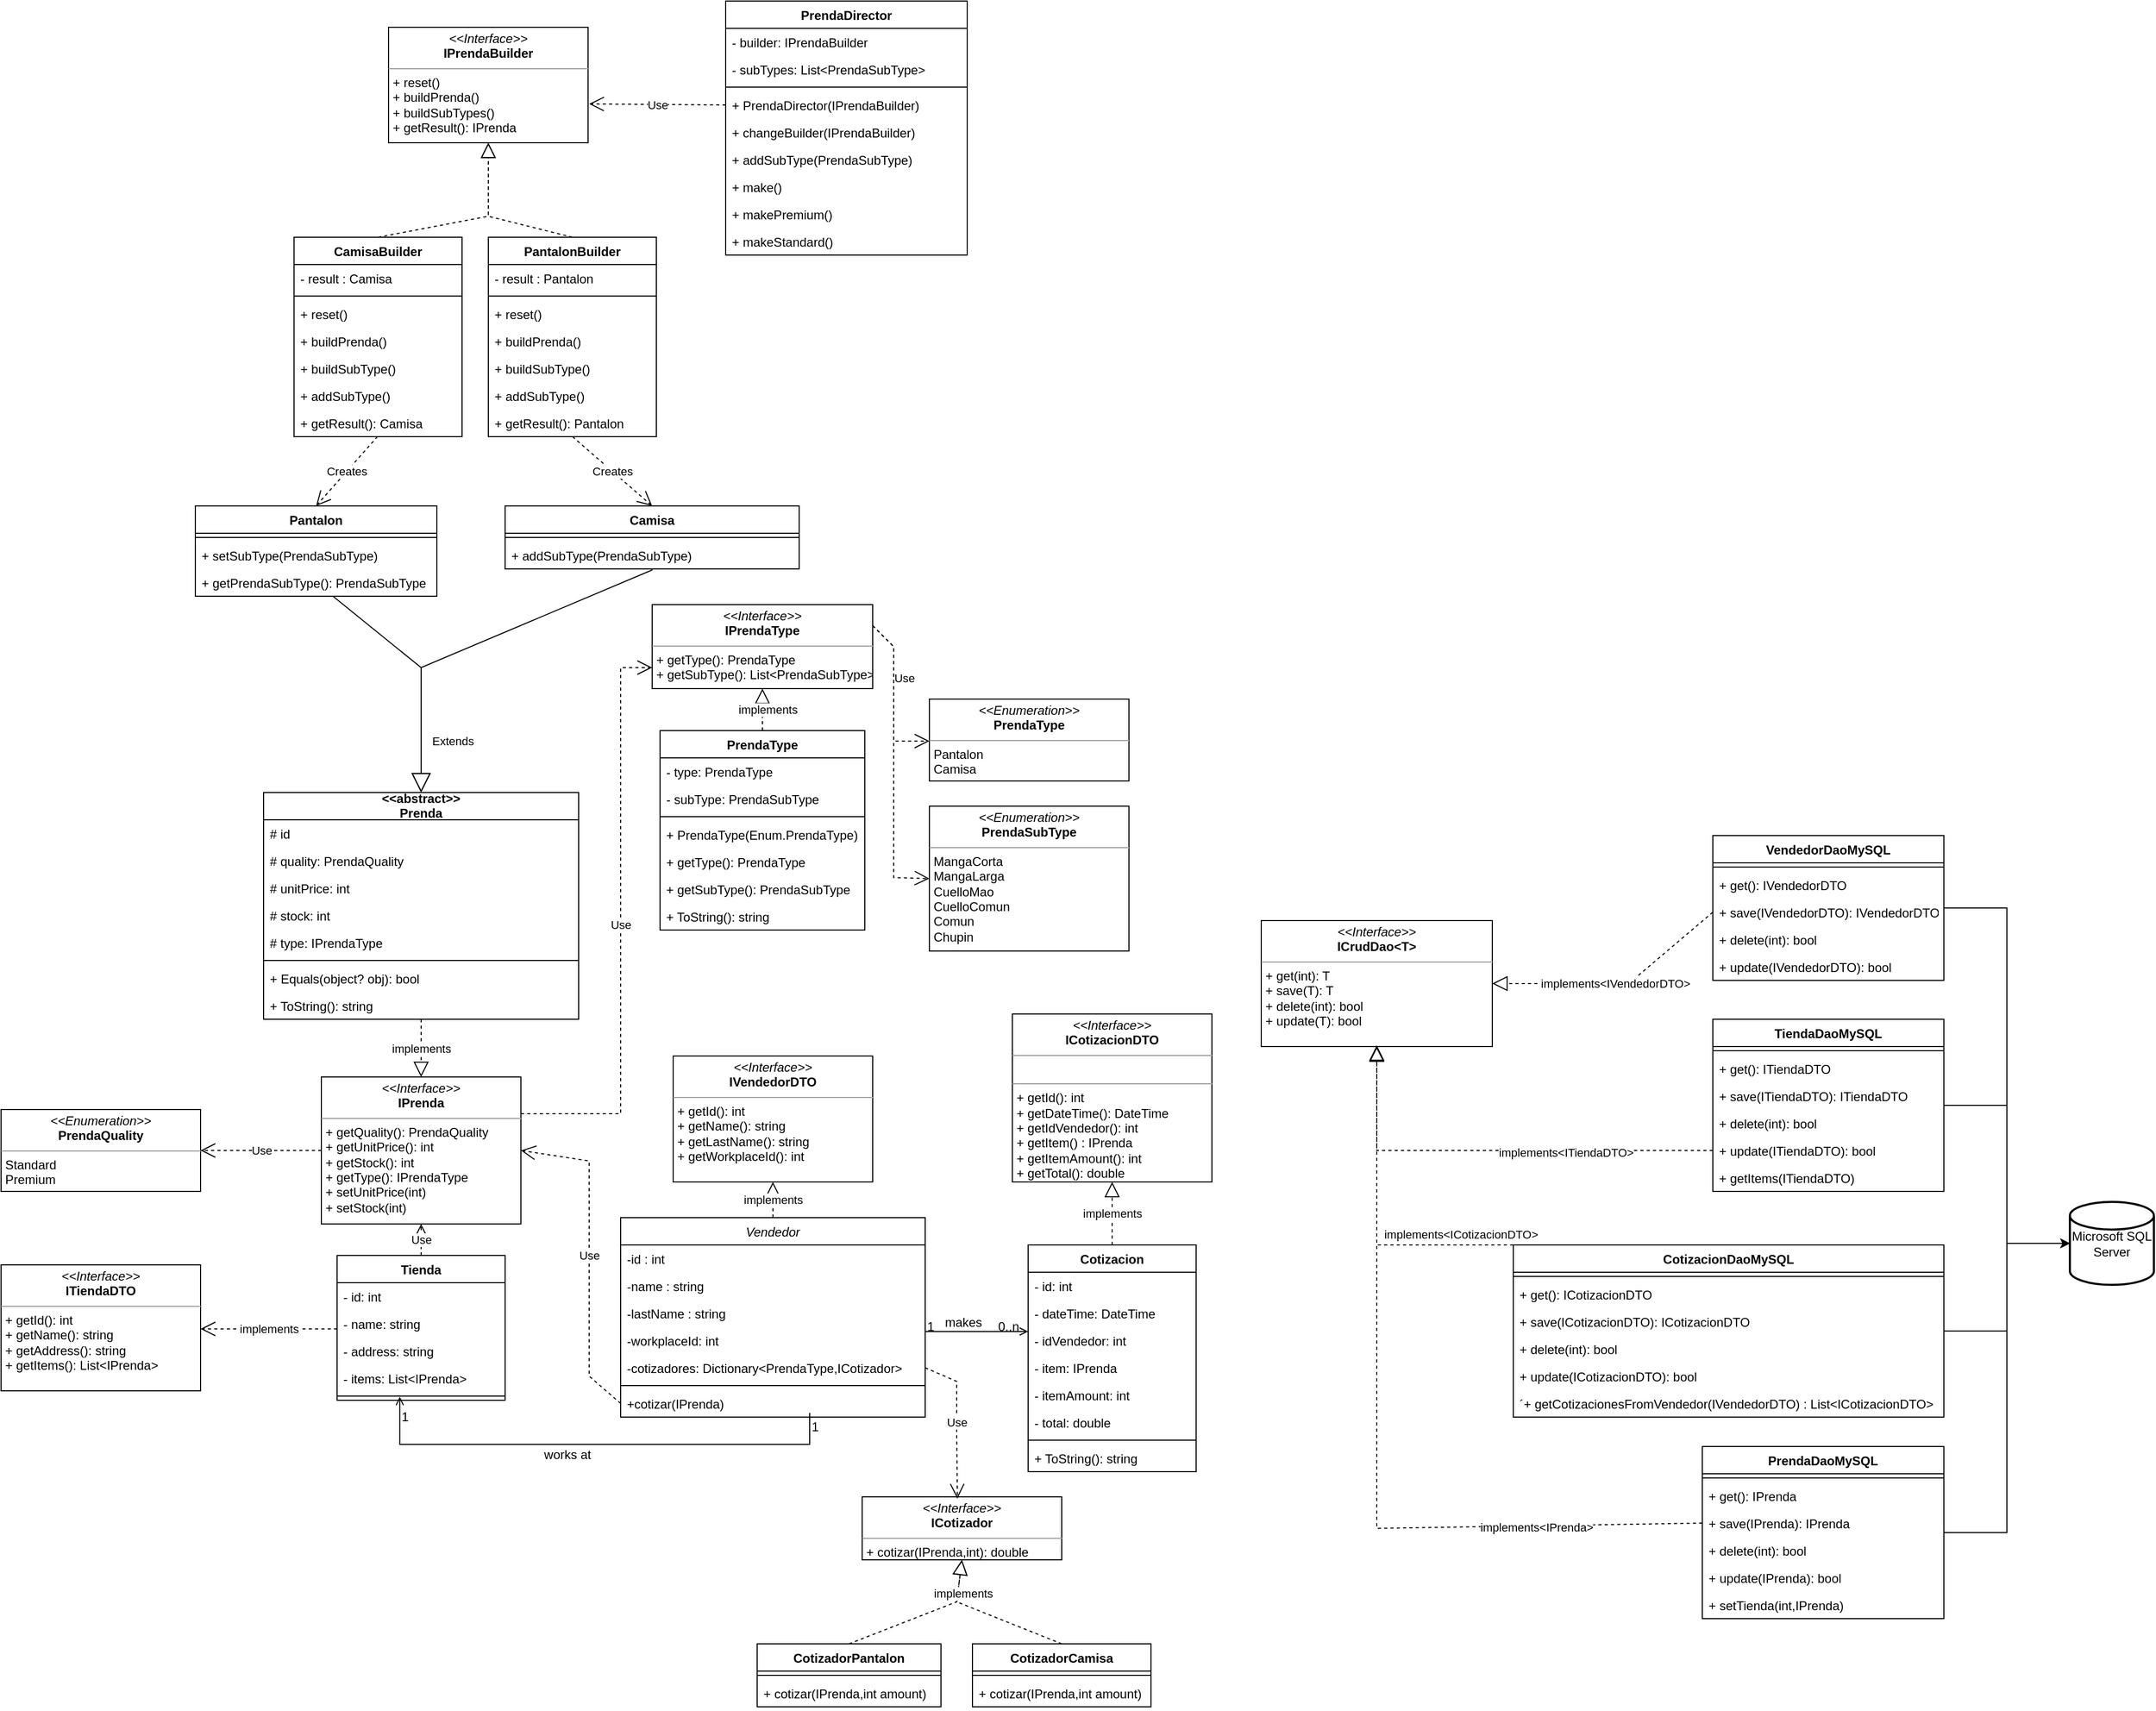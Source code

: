<mxfile version="20.1.3" type="device"><diagram id="C5RBs43oDa-KdzZeNtuy" name="Page-1"><mxGraphModel dx="2012" dy="1804" grid="1" gridSize="10" guides="1" tooltips="1" connect="1" arrows="1" fold="1" page="1" pageScale="1" pageWidth="827" pageHeight="1169" math="0" shadow="0"><root><mxCell id="WIyWlLk6GJQsqaUBKTNV-0"/><mxCell id="WIyWlLk6GJQsqaUBKTNV-1" parent="WIyWlLk6GJQsqaUBKTNV-0"/><mxCell id="zkfFHV4jXpPFQw0GAbJ--0" value="Vendedor" style="swimlane;fontStyle=2;align=center;verticalAlign=top;childLayout=stackLayout;horizontal=1;startSize=26;horizontalStack=0;resizeParent=1;resizeLast=0;collapsible=1;marginBottom=0;rounded=0;shadow=0;strokeWidth=1;" parent="WIyWlLk6GJQsqaUBKTNV-1" vertex="1"><mxGeometry x="120" y="94" width="290" height="190" as="geometry"><mxRectangle x="230" y="140" width="160" height="26" as="alternateBounds"/></mxGeometry></mxCell><mxCell id="zkfFHV4jXpPFQw0GAbJ--3" value="-id : int" style="text;align=left;verticalAlign=top;spacingLeft=4;spacingRight=4;overflow=hidden;rotatable=0;points=[[0,0.5],[1,0.5]];portConstraint=eastwest;rounded=0;shadow=0;html=0;" parent="zkfFHV4jXpPFQw0GAbJ--0" vertex="1"><mxGeometry y="26" width="290" height="26" as="geometry"/></mxCell><mxCell id="zkfFHV4jXpPFQw0GAbJ--1" value="-name : string" style="text;align=left;verticalAlign=top;spacingLeft=4;spacingRight=4;overflow=hidden;rotatable=0;points=[[0,0.5],[1,0.5]];portConstraint=eastwest;" parent="zkfFHV4jXpPFQw0GAbJ--0" vertex="1"><mxGeometry y="52" width="290" height="26" as="geometry"/></mxCell><mxCell id="zkfFHV4jXpPFQw0GAbJ--2" value="-lastName : string" style="text;align=left;verticalAlign=top;spacingLeft=4;spacingRight=4;overflow=hidden;rotatable=0;points=[[0,0.5],[1,0.5]];portConstraint=eastwest;rounded=0;shadow=0;html=0;" parent="zkfFHV4jXpPFQw0GAbJ--0" vertex="1"><mxGeometry y="78" width="290" height="26" as="geometry"/></mxCell><mxCell id="pnK-VEZq0u9ahnjw0O1R-79" value="-workplaceId: int" style="text;align=left;verticalAlign=top;spacingLeft=4;spacingRight=4;overflow=hidden;rotatable=0;points=[[0,0.5],[1,0.5]];portConstraint=eastwest;rounded=0;shadow=0;html=0;" parent="zkfFHV4jXpPFQw0GAbJ--0" vertex="1"><mxGeometry y="104" width="290" height="26" as="geometry"/></mxCell><mxCell id="pnK-VEZq0u9ahnjw0O1R-80" value="-cotizadores: Dictionary&lt;PrendaType,ICotizador&gt;" style="text;align=left;verticalAlign=top;spacingLeft=4;spacingRight=4;overflow=hidden;rotatable=0;points=[[0,0.5],[1,0.5]];portConstraint=eastwest;rounded=0;shadow=0;html=0;" parent="zkfFHV4jXpPFQw0GAbJ--0" vertex="1"><mxGeometry y="130" width="290" height="26" as="geometry"/></mxCell><mxCell id="zkfFHV4jXpPFQw0GAbJ--4" value="" style="line;html=1;strokeWidth=1;align=left;verticalAlign=middle;spacingTop=-1;spacingLeft=3;spacingRight=3;rotatable=0;labelPosition=right;points=[];portConstraint=eastwest;" parent="zkfFHV4jXpPFQw0GAbJ--0" vertex="1"><mxGeometry y="156" width="290" height="8" as="geometry"/></mxCell><mxCell id="zkfFHV4jXpPFQw0GAbJ--5" value="+cotizar(IPrenda)" style="text;align=left;verticalAlign=top;spacingLeft=4;spacingRight=4;overflow=hidden;rotatable=0;points=[[0,0.5],[1,0.5]];portConstraint=eastwest;" parent="zkfFHV4jXpPFQw0GAbJ--0" vertex="1"><mxGeometry y="164" width="290" height="26" as="geometry"/></mxCell><mxCell id="zkfFHV4jXpPFQw0GAbJ--26" value="" style="endArrow=open;shadow=0;strokeWidth=1;rounded=0;endFill=1;edgeStyle=elbowEdgeStyle;elbow=vertical;" parent="WIyWlLk6GJQsqaUBKTNV-1" source="zkfFHV4jXpPFQw0GAbJ--0" edge="1"><mxGeometry x="0.5" y="41" relative="1" as="geometry"><mxPoint x="380" y="192" as="sourcePoint"/><mxPoint x="508" y="202.286" as="targetPoint"/><mxPoint x="-40" y="32" as="offset"/></mxGeometry></mxCell><mxCell id="zkfFHV4jXpPFQw0GAbJ--27" value="1" style="resizable=0;align=left;verticalAlign=bottom;labelBackgroundColor=none;fontSize=12;" parent="zkfFHV4jXpPFQw0GAbJ--26" connectable="0" vertex="1"><mxGeometry x="-1" relative="1" as="geometry"><mxPoint y="4" as="offset"/></mxGeometry></mxCell><mxCell id="zkfFHV4jXpPFQw0GAbJ--28" value="0..n" style="resizable=0;align=right;verticalAlign=bottom;labelBackgroundColor=none;fontSize=12;" parent="zkfFHV4jXpPFQw0GAbJ--26" connectable="0" vertex="1"><mxGeometry x="1" relative="1" as="geometry"><mxPoint x="-7" y="4" as="offset"/></mxGeometry></mxCell><mxCell id="zkfFHV4jXpPFQw0GAbJ--29" value="makes" style="text;html=1;resizable=0;points=[];;align=center;verticalAlign=middle;labelBackgroundColor=none;rounded=0;shadow=0;strokeWidth=1;fontSize=12;" parent="zkfFHV4jXpPFQw0GAbJ--26" vertex="1" connectable="0"><mxGeometry x="0.5" y="49" relative="1" as="geometry"><mxPoint x="-38" y="40" as="offset"/></mxGeometry></mxCell><mxCell id="am-VeJPphxXg2skzdedq-2" value="implements" style="endArrow=block;dashed=1;endFill=0;endSize=12;html=1;rounded=0;entryX=0.5;entryY=1;entryDx=0;entryDy=0;exitX=0.5;exitY=0;exitDx=0;exitDy=0;" parent="WIyWlLk6GJQsqaUBKTNV-1" source="zkfFHV4jXpPFQw0GAbJ--0" target="am-VeJPphxXg2skzdedq-4" edge="1"><mxGeometry width="160" relative="1" as="geometry"><mxPoint x="340" y="150" as="sourcePoint"/><mxPoint x="300" y="60" as="targetPoint"/></mxGeometry></mxCell><mxCell id="am-VeJPphxXg2skzdedq-3" value="implements" style="endArrow=block;dashed=1;endFill=0;endSize=12;html=1;rounded=0;exitX=0.5;exitY=0;exitDx=0;exitDy=0;entryX=0.5;entryY=1;entryDx=0;entryDy=0;" parent="WIyWlLk6GJQsqaUBKTNV-1" target="am-VeJPphxXg2skzdedq-5" edge="1"><mxGeometry width="160" relative="1" as="geometry"><mxPoint x="588" y="120" as="sourcePoint"/><mxPoint x="588" y="60" as="targetPoint"/></mxGeometry></mxCell><mxCell id="am-VeJPphxXg2skzdedq-4" value="&lt;p style=&quot;margin:0px;margin-top:4px;text-align:center;&quot;&gt;&lt;i&gt;&amp;lt;&amp;lt;Interface&amp;gt;&amp;gt;&lt;/i&gt;&lt;br&gt;&lt;b&gt;IVendedorDTO&lt;/b&gt;&lt;/p&gt;&lt;hr size=&quot;1&quot;&gt;&lt;p style=&quot;margin:0px;margin-left:4px;&quot;&gt;+ getId(): int&lt;/p&gt;&lt;p style=&quot;margin:0px;margin-left:4px;&quot;&gt;+ getName(): string&lt;/p&gt;&lt;p style=&quot;margin:0px;margin-left:4px;&quot;&gt;+ getLastName(): string&lt;/p&gt;&lt;p style=&quot;margin:0px;margin-left:4px;&quot;&gt;+ getWorkplaceId(): int&lt;/p&gt;" style="verticalAlign=top;align=left;overflow=fill;fontSize=12;fontFamily=Helvetica;html=1;" parent="WIyWlLk6GJQsqaUBKTNV-1" vertex="1"><mxGeometry x="170" y="-60" width="190" height="120" as="geometry"/></mxCell><mxCell id="am-VeJPphxXg2skzdedq-5" value="&lt;p style=&quot;margin:0px;margin-top:4px;text-align:center;&quot;&gt;&lt;i&gt;&amp;lt;&amp;lt;Interface&amp;gt;&amp;gt;&lt;/i&gt;&lt;br&gt;&lt;b&gt;ICotizacionDTO&lt;/b&gt;&lt;/p&gt;&lt;hr size=&quot;1&quot;&gt;&lt;p style=&quot;margin:0px;margin-left:4px;&quot;&gt;&lt;br&gt;&lt;/p&gt;&lt;hr size=&quot;1&quot;&gt;&lt;p style=&quot;margin:0px;margin-left:4px;&quot;&gt;+ getId(): int&lt;/p&gt;&lt;p style=&quot;margin:0px;margin-left:4px;&quot;&gt;+ getDateTime(): DateTime&lt;/p&gt;&lt;p style=&quot;margin:0px;margin-left:4px;&quot;&gt;+ getIdVendedor(): int&lt;/p&gt;&lt;p style=&quot;margin:0px;margin-left:4px;&quot;&gt;+ getItem() : IPrenda&lt;/p&gt;&lt;p style=&quot;margin:0px;margin-left:4px;&quot;&gt;+ getItemAmount(): int&lt;/p&gt;&lt;p style=&quot;margin:0px;margin-left:4px;&quot;&gt;+ getTotal(): double&lt;/p&gt;" style="verticalAlign=top;align=left;overflow=fill;fontSize=12;fontFamily=Helvetica;html=1;" parent="WIyWlLk6GJQsqaUBKTNV-1" vertex="1"><mxGeometry x="493" y="-100" width="190" height="160" as="geometry"/></mxCell><mxCell id="am-VeJPphxXg2skzdedq-8" value="" style="endArrow=open;shadow=0;strokeWidth=1;rounded=0;endFill=1;edgeStyle=elbowEdgeStyle;elbow=vertical;entryX=0.373;entryY=0.571;entryDx=0;entryDy=0;entryPerimeter=0;" parent="WIyWlLk6GJQsqaUBKTNV-1" target="am-VeJPphxXg2skzdedq-154" edge="1"><mxGeometry x="0.5" y="41" relative="1" as="geometry"><mxPoint x="300" y="280" as="sourcePoint"/><mxPoint x="-90" y="296.002" as="targetPoint"/><mxPoint x="-40" y="32" as="offset"/><Array as="points"><mxPoint x="-30" y="310"/><mxPoint x="-74" y="300"/><mxPoint x="-50" y="310"/><mxPoint x="140" y="290"/><mxPoint x="50" y="260"/><mxPoint x="160" y="280"/><mxPoint x="140" y="270"/><mxPoint x="70" y="185"/><mxPoint x="140" y="180"/></Array></mxGeometry></mxCell><mxCell id="am-VeJPphxXg2skzdedq-9" value="1" style="resizable=0;align=left;verticalAlign=bottom;labelBackgroundColor=none;fontSize=12;" parent="am-VeJPphxXg2skzdedq-8" connectable="0" vertex="1"><mxGeometry x="-1" relative="1" as="geometry"><mxPoint y="22" as="offset"/></mxGeometry></mxCell><mxCell id="am-VeJPphxXg2skzdedq-10" value="1" style="resizable=0;align=right;verticalAlign=bottom;labelBackgroundColor=none;fontSize=12;" parent="am-VeJPphxXg2skzdedq-8" connectable="0" vertex="1"><mxGeometry x="1" relative="1" as="geometry"><mxPoint x="10" y="28" as="offset"/></mxGeometry></mxCell><mxCell id="am-VeJPphxXg2skzdedq-11" value="works at" style="text;html=1;resizable=0;points=[];;align=center;verticalAlign=middle;labelBackgroundColor=none;rounded=0;shadow=0;strokeWidth=1;fontSize=12;" parent="am-VeJPphxXg2skzdedq-8" vertex="1" connectable="0"><mxGeometry x="0.5" y="49" relative="1" as="geometry"><mxPoint x="88" y="-39" as="offset"/></mxGeometry></mxCell><mxCell id="am-VeJPphxXg2skzdedq-12" value="Use" style="endArrow=open;endSize=12;dashed=1;html=1;rounded=0;exitX=0.5;exitY=0;exitDx=0;exitDy=0;entryX=0.5;entryY=1;entryDx=0;entryDy=0;" parent="WIyWlLk6GJQsqaUBKTNV-1" target="am-VeJPphxXg2skzdedq-24" edge="1"><mxGeometry width="160" relative="1" as="geometry"><mxPoint x="-70" y="130" as="sourcePoint"/><mxPoint x="-70" y="40" as="targetPoint"/></mxGeometry></mxCell><mxCell id="am-VeJPphxXg2skzdedq-22" value="&lt;p style=&quot;margin:0px;margin-top:4px;text-align:center;&quot;&gt;&lt;i&gt;&amp;lt;&amp;lt;Enumeration&amp;gt;&amp;gt;&lt;/i&gt;&lt;br&gt;&lt;b&gt;PrendaQuality&lt;/b&gt;&lt;/p&gt;&lt;hr size=&quot;1&quot;&gt;&lt;p style=&quot;margin:0px;margin-left:4px;&quot;&gt;Standard&lt;/p&gt;&lt;p style=&quot;margin:0px;margin-left:4px;&quot;&gt;Premium&lt;/p&gt;" style="verticalAlign=top;align=left;overflow=fill;fontSize=12;fontFamily=Helvetica;html=1;" parent="WIyWlLk6GJQsqaUBKTNV-1" vertex="1"><mxGeometry x="-470" y="-9" width="190" height="78" as="geometry"/></mxCell><mxCell id="am-VeJPphxXg2skzdedq-23" value="Use" style="endArrow=open;endSize=12;dashed=1;html=1;rounded=0;entryX=1;entryY=0.5;entryDx=0;entryDy=0;exitX=0;exitY=0.5;exitDx=0;exitDy=0;" parent="WIyWlLk6GJQsqaUBKTNV-1" source="am-VeJPphxXg2skzdedq-24" target="am-VeJPphxXg2skzdedq-22" edge="1"><mxGeometry width="160" relative="1" as="geometry"><mxPoint x="-310" y="100" as="sourcePoint"/><mxPoint x="-150" y="100" as="targetPoint"/></mxGeometry></mxCell><mxCell id="am-VeJPphxXg2skzdedq-24" value="&lt;p style=&quot;margin:0px;margin-top:4px;text-align:center;&quot;&gt;&lt;i&gt;&amp;lt;&amp;lt;Interface&amp;gt;&amp;gt;&lt;/i&gt;&lt;br&gt;&lt;b&gt;IPrenda&lt;/b&gt;&lt;/p&gt;&lt;hr size=&quot;1&quot;&gt;&lt;p style=&quot;margin:0px;margin-left:4px;&quot;&gt;&lt;/p&gt;&lt;p style=&quot;margin:0px;margin-left:4px;&quot;&gt;+ getQuality(): PrendaQuality&lt;/p&gt;&lt;p style=&quot;margin:0px;margin-left:4px;&quot;&gt;+ getUnitPrice(): int&lt;/p&gt;&lt;p style=&quot;margin:0px;margin-left:4px;&quot;&gt;+ getStock(): int&lt;/p&gt;&lt;p style=&quot;margin:0px;margin-left:4px;&quot;&gt;+ getType(): IPrendaType&lt;/p&gt;&lt;p style=&quot;margin:0px;margin-left:4px;&quot;&gt;+ setUnitPrice(int)&lt;/p&gt;&lt;p style=&quot;margin:0px;margin-left:4px;&quot;&gt;+ setStock(int)&lt;/p&gt;" style="verticalAlign=top;align=left;overflow=fill;fontSize=12;fontFamily=Helvetica;html=1;" parent="WIyWlLk6GJQsqaUBKTNV-1" vertex="1"><mxGeometry x="-165" y="-40" width="190" height="140" as="geometry"/></mxCell><mxCell id="am-VeJPphxXg2skzdedq-26" value="implements" style="endArrow=block;dashed=1;endFill=0;endSize=12;html=1;rounded=0;exitX=0.5;exitY=1;exitDx=0;exitDy=0;entryX=0.5;entryY=0;entryDx=0;entryDy=0;" parent="WIyWlLk6GJQsqaUBKTNV-1" source="am-VeJPphxXg2skzdedq-61" target="am-VeJPphxXg2skzdedq-24" edge="1"><mxGeometry width="160" relative="1" as="geometry"><mxPoint x="-69.58" y="-147" as="sourcePoint"/><mxPoint x="220" y="20" as="targetPoint"/></mxGeometry></mxCell><mxCell id="am-VeJPphxXg2skzdedq-29" value="Use" style="endArrow=open;endSize=12;dashed=1;html=1;rounded=0;entryX=0;entryY=0.75;entryDx=0;entryDy=0;exitX=1;exitY=0.25;exitDx=0;exitDy=0;" parent="WIyWlLk6GJQsqaUBKTNV-1" source="am-VeJPphxXg2skzdedq-24" target="am-VeJPphxXg2skzdedq-30" edge="1"><mxGeometry width="160" relative="1" as="geometry"><mxPoint x="1.12" y="-207.432" as="sourcePoint"/><mxPoint x="160" y="-180" as="targetPoint"/><Array as="points"><mxPoint x="120" y="-5"/><mxPoint x="120" y="-430"/></Array></mxGeometry></mxCell><mxCell id="am-VeJPphxXg2skzdedq-30" value="&lt;p style=&quot;margin:0px;margin-top:4px;text-align:center;&quot;&gt;&lt;i&gt;&amp;lt;&amp;lt;Interface&amp;gt;&amp;gt;&lt;/i&gt;&lt;br&gt;&lt;b&gt;IPrendaType&lt;/b&gt;&lt;/p&gt;&lt;hr size=&quot;1&quot;&gt;&lt;p style=&quot;margin:0px;margin-left:4px;&quot;&gt;&lt;span style=&quot;background-color: initial;&quot;&gt;+ getType(): PrendaType&lt;/span&gt;&lt;br&gt;&lt;/p&gt;&lt;p style=&quot;margin:0px;margin-left:4px;&quot;&gt;+ getSubType(): List&amp;lt;PrendaSubType&amp;gt;&lt;/p&gt;" style="verticalAlign=top;align=left;overflow=fill;fontSize=12;fontFamily=Helvetica;html=1;" parent="WIyWlLk6GJQsqaUBKTNV-1" vertex="1"><mxGeometry x="150" y="-490" width="210" height="80" as="geometry"/></mxCell><mxCell id="am-VeJPphxXg2skzdedq-31" value="&lt;p style=&quot;margin:0px;margin-top:4px;text-align:center;&quot;&gt;&lt;i&gt;&amp;lt;&amp;lt;Enumeration&amp;gt;&amp;gt;&lt;/i&gt;&lt;br&gt;&lt;b&gt;PrendaType&lt;/b&gt;&lt;/p&gt;&lt;hr size=&quot;1&quot;&gt;&lt;p style=&quot;margin:0px;margin-left:4px;&quot;&gt;Pantalon&lt;/p&gt;&lt;p style=&quot;margin:0px;margin-left:4px;&quot;&gt;Camisa&lt;/p&gt;" style="verticalAlign=top;align=left;overflow=fill;fontSize=12;fontFamily=Helvetica;html=1;" parent="WIyWlLk6GJQsqaUBKTNV-1" vertex="1"><mxGeometry x="414" y="-400" width="190" height="78" as="geometry"/></mxCell><mxCell id="am-VeJPphxXg2skzdedq-32" value="&lt;p style=&quot;margin:0px;margin-top:4px;text-align:center;&quot;&gt;&lt;i&gt;&amp;lt;&amp;lt;Enumeration&amp;gt;&amp;gt;&lt;/i&gt;&lt;br&gt;&lt;b&gt;PrendaSubType&lt;/b&gt;&lt;/p&gt;&lt;hr size=&quot;1&quot;&gt;&lt;p style=&quot;margin:0px;margin-left:4px;&quot;&gt;MangaCorta&lt;/p&gt;&lt;p style=&quot;margin:0px;margin-left:4px;&quot;&gt;MangaLarga&lt;/p&gt;&lt;p style=&quot;margin:0px;margin-left:4px;&quot;&gt;CuelloMao&lt;/p&gt;&lt;p style=&quot;margin:0px;margin-left:4px;&quot;&gt;CuelloComun&lt;/p&gt;&lt;p style=&quot;margin:0px;margin-left:4px;&quot;&gt;Comun&lt;/p&gt;&lt;p style=&quot;margin:0px;margin-left:4px;&quot;&gt;Chupin&lt;/p&gt;" style="verticalAlign=top;align=left;overflow=fill;fontSize=12;fontFamily=Helvetica;html=1;" parent="WIyWlLk6GJQsqaUBKTNV-1" vertex="1"><mxGeometry x="414" y="-298" width="190" height="138" as="geometry"/></mxCell><mxCell id="am-VeJPphxXg2skzdedq-33" value="Use" style="endArrow=open;endSize=12;dashed=1;html=1;rounded=0;exitX=1;exitY=0.25;exitDx=0;exitDy=0;" parent="WIyWlLk6GJQsqaUBKTNV-1" source="am-VeJPphxXg2skzdedq-30" edge="1"><mxGeometry x="-0.234" y="10" width="160" relative="1" as="geometry"><mxPoint x="244" y="-361.29" as="sourcePoint"/><mxPoint x="414" y="-360" as="targetPoint"/><Array as="points"><mxPoint x="380" y="-450"/><mxPoint x="380" y="-400"/><mxPoint x="380" y="-360"/></Array><mxPoint as="offset"/></mxGeometry></mxCell><mxCell id="am-VeJPphxXg2skzdedq-43" value="Camisa" style="swimlane;fontStyle=1;align=center;verticalAlign=top;childLayout=stackLayout;horizontal=1;startSize=26;horizontalStack=0;resizeParent=1;resizeParentMax=0;resizeLast=0;collapsible=1;marginBottom=0;" parent="WIyWlLk6GJQsqaUBKTNV-1" vertex="1"><mxGeometry x="10" y="-584" width="280" height="60" as="geometry"/></mxCell><mxCell id="am-VeJPphxXg2skzdedq-45" value="" style="line;strokeWidth=1;fillColor=none;align=left;verticalAlign=middle;spacingTop=-1;spacingLeft=3;spacingRight=3;rotatable=0;labelPosition=right;points=[];portConstraint=eastwest;" parent="am-VeJPphxXg2skzdedq-43" vertex="1"><mxGeometry y="26" width="280" height="8" as="geometry"/></mxCell><mxCell id="am-VeJPphxXg2skzdedq-137" value="+ addSubType(PrendaSubType)" style="text;strokeColor=none;fillColor=none;align=left;verticalAlign=top;spacingLeft=4;spacingRight=4;overflow=hidden;rotatable=0;points=[[0,0.5],[1,0.5]];portConstraint=eastwest;" parent="am-VeJPphxXg2skzdedq-43" vertex="1"><mxGeometry y="34" width="280" height="26" as="geometry"/></mxCell><mxCell id="am-VeJPphxXg2skzdedq-51" value="Pantalon" style="swimlane;fontStyle=1;align=center;verticalAlign=top;childLayout=stackLayout;horizontal=1;startSize=26;horizontalStack=0;resizeParent=1;resizeParentMax=0;resizeLast=0;collapsible=1;marginBottom=0;" parent="WIyWlLk6GJQsqaUBKTNV-1" vertex="1"><mxGeometry x="-285" y="-584" width="230" height="86" as="geometry"/></mxCell><mxCell id="am-VeJPphxXg2skzdedq-54" value="" style="line;strokeWidth=1;fillColor=none;align=left;verticalAlign=middle;spacingTop=-1;spacingLeft=3;spacingRight=3;rotatable=0;labelPosition=right;points=[];portConstraint=eastwest;" parent="am-VeJPphxXg2skzdedq-51" vertex="1"><mxGeometry y="26" width="230" height="8" as="geometry"/></mxCell><mxCell id="am-VeJPphxXg2skzdedq-135" value="+ setSubType(PrendaSubType)" style="text;strokeColor=none;fillColor=none;align=left;verticalAlign=top;spacingLeft=4;spacingRight=4;overflow=hidden;rotatable=0;points=[[0,0.5],[1,0.5]];portConstraint=eastwest;" parent="am-VeJPphxXg2skzdedq-51" vertex="1"><mxGeometry y="34" width="230" height="26" as="geometry"/></mxCell><mxCell id="-nO4kh1lO0RkMwhBrVlA-2" value="+ getPrendaSubType(): PrendaSubType" style="text;strokeColor=none;fillColor=none;align=left;verticalAlign=top;spacingLeft=4;spacingRight=4;overflow=hidden;rotatable=0;points=[[0,0.5],[1,0.5]];portConstraint=eastwest;" vertex="1" parent="am-VeJPphxXg2skzdedq-51"><mxGeometry y="60" width="230" height="26" as="geometry"/></mxCell><mxCell id="am-VeJPphxXg2skzdedq-61" value="&lt;&lt;abstract&gt;&gt;&#10;Prenda" style="swimlane;fontStyle=1;align=center;verticalAlign=top;childLayout=stackLayout;horizontal=1;startSize=26;horizontalStack=0;resizeParent=1;resizeParentMax=0;resizeLast=0;collapsible=1;marginBottom=0;whiteSpace=wrap;spacingTop=-8;" parent="WIyWlLk6GJQsqaUBKTNV-1" vertex="1"><mxGeometry x="-220" y="-311" width="300" height="216" as="geometry"/></mxCell><mxCell id="pnK-VEZq0u9ahnjw0O1R-2" value="# id" style="text;strokeColor=none;fillColor=none;align=left;verticalAlign=top;spacingLeft=4;spacingRight=4;overflow=hidden;rotatable=0;points=[[0,0.5],[1,0.5]];portConstraint=eastwest;" parent="am-VeJPphxXg2skzdedq-61" vertex="1"><mxGeometry y="26" width="300" height="26" as="geometry"/></mxCell><mxCell id="am-VeJPphxXg2skzdedq-67" value="# quality: PrendaQuality" style="text;strokeColor=none;fillColor=none;align=left;verticalAlign=top;spacingLeft=4;spacingRight=4;overflow=hidden;rotatable=0;points=[[0,0.5],[1,0.5]];portConstraint=eastwest;" parent="am-VeJPphxXg2skzdedq-61" vertex="1"><mxGeometry y="52" width="300" height="26" as="geometry"/></mxCell><mxCell id="am-VeJPphxXg2skzdedq-66" value="# unitPrice: int" style="text;strokeColor=none;fillColor=none;align=left;verticalAlign=top;spacingLeft=4;spacingRight=4;overflow=hidden;rotatable=0;points=[[0,0.5],[1,0.5]];portConstraint=eastwest;" parent="am-VeJPphxXg2skzdedq-61" vertex="1"><mxGeometry y="78" width="300" height="26" as="geometry"/></mxCell><mxCell id="am-VeJPphxXg2skzdedq-65" value="# stock: int" style="text;strokeColor=none;fillColor=none;align=left;verticalAlign=top;spacingLeft=4;spacingRight=4;overflow=hidden;rotatable=0;points=[[0,0.5],[1,0.5]];portConstraint=eastwest;" parent="am-VeJPphxXg2skzdedq-61" vertex="1"><mxGeometry y="104" width="300" height="26" as="geometry"/></mxCell><mxCell id="am-VeJPphxXg2skzdedq-86" value="# type: IPrendaType" style="text;strokeColor=none;fillColor=none;align=left;verticalAlign=top;spacingLeft=4;spacingRight=4;overflow=hidden;rotatable=0;points=[[0,0.5],[1,0.5]];portConstraint=eastwest;" parent="am-VeJPphxXg2skzdedq-61" vertex="1"><mxGeometry y="130" width="300" height="26" as="geometry"/></mxCell><mxCell id="am-VeJPphxXg2skzdedq-63" value="" style="line;strokeWidth=1;fillColor=none;align=left;verticalAlign=middle;spacingTop=-1;spacingLeft=3;spacingRight=3;rotatable=0;labelPosition=right;points=[];portConstraint=eastwest;" parent="am-VeJPphxXg2skzdedq-61" vertex="1"><mxGeometry y="156" width="300" height="8" as="geometry"/></mxCell><mxCell id="am-VeJPphxXg2skzdedq-64" value="+ Equals(object? obj): bool" style="text;strokeColor=none;fillColor=none;align=left;verticalAlign=top;spacingLeft=4;spacingRight=4;overflow=hidden;rotatable=0;points=[[0,0.5],[1,0.5]];portConstraint=eastwest;" parent="am-VeJPphxXg2skzdedq-61" vertex="1"><mxGeometry y="164" width="300" height="26" as="geometry"/></mxCell><mxCell id="pnK-VEZq0u9ahnjw0O1R-3" value="+ ToString(): string" style="text;strokeColor=none;fillColor=none;align=left;verticalAlign=top;spacingLeft=4;spacingRight=4;overflow=hidden;rotatable=0;points=[[0,0.5],[1,0.5]];portConstraint=eastwest;" parent="am-VeJPphxXg2skzdedq-61" vertex="1"><mxGeometry y="190" width="300" height="26" as="geometry"/></mxCell><mxCell id="am-VeJPphxXg2skzdedq-87" value="Extends" style="endArrow=block;endSize=16;endFill=0;html=1;rounded=0;entryX=0.5;entryY=0;entryDx=0;entryDy=0;" parent="WIyWlLk6GJQsqaUBKTNV-1" source="-nO4kh1lO0RkMwhBrVlA-2" target="am-VeJPphxXg2skzdedq-61" edge="1"><mxGeometry x="0.574" y="30" width="160" relative="1" as="geometry"><mxPoint x="-170" y="-390" as="sourcePoint"/><mxPoint x="10" y="-320" as="targetPoint"/><Array as="points"><mxPoint x="-70" y="-430"/><mxPoint x="-70" y="-360"/></Array><mxPoint as="offset"/></mxGeometry></mxCell><mxCell id="am-VeJPphxXg2skzdedq-106" value="&lt;p style=&quot;margin:0px;margin-top:4px;text-align:center;&quot;&gt;&lt;i&gt;&amp;lt;&amp;lt;Interface&amp;gt;&amp;gt;&lt;/i&gt;&lt;br&gt;&lt;b&gt;IPrendaBuilder&lt;/b&gt;&lt;/p&gt;&lt;hr size=&quot;1&quot;&gt;&lt;p style=&quot;margin:0px;margin-left:4px;&quot;&gt;+ reset()&lt;/p&gt;&lt;p style=&quot;margin:0px;margin-left:4px;&quot;&gt;+ buildPrenda()&lt;/p&gt;&lt;p style=&quot;margin:0px;margin-left:4px;&quot;&gt;+ buildSubTypes()&lt;/p&gt;&lt;p style=&quot;margin:0px;margin-left:4px;&quot;&gt;+ getResult(): IPrenda&lt;/p&gt;" style="verticalAlign=top;align=left;overflow=fill;fontSize=12;fontFamily=Helvetica;html=1;" parent="WIyWlLk6GJQsqaUBKTNV-1" vertex="1"><mxGeometry x="-101" y="-1040" width="190" height="110" as="geometry"/></mxCell><mxCell id="am-VeJPphxXg2skzdedq-111" value="CamisaBuilder" style="swimlane;fontStyle=1;align=center;verticalAlign=top;childLayout=stackLayout;horizontal=1;startSize=26;horizontalStack=0;resizeParent=1;resizeParentMax=0;resizeLast=0;collapsible=1;marginBottom=0;" parent="WIyWlLk6GJQsqaUBKTNV-1" vertex="1"><mxGeometry x="-191" y="-840" width="160" height="190" as="geometry"/></mxCell><mxCell id="am-VeJPphxXg2skzdedq-112" value="- result : Camisa" style="text;strokeColor=none;fillColor=none;align=left;verticalAlign=top;spacingLeft=4;spacingRight=4;overflow=hidden;rotatable=0;points=[[0,0.5],[1,0.5]];portConstraint=eastwest;" parent="am-VeJPphxXg2skzdedq-111" vertex="1"><mxGeometry y="26" width="160" height="26" as="geometry"/></mxCell><mxCell id="am-VeJPphxXg2skzdedq-113" value="" style="line;strokeWidth=1;fillColor=none;align=left;verticalAlign=middle;spacingTop=-1;spacingLeft=3;spacingRight=3;rotatable=0;labelPosition=right;points=[];portConstraint=eastwest;" parent="am-VeJPphxXg2skzdedq-111" vertex="1"><mxGeometry y="52" width="160" height="8" as="geometry"/></mxCell><mxCell id="am-VeJPphxXg2skzdedq-114" value="+ reset()" style="text;strokeColor=none;fillColor=none;align=left;verticalAlign=top;spacingLeft=4;spacingRight=4;overflow=hidden;rotatable=0;points=[[0,0.5],[1,0.5]];portConstraint=eastwest;" parent="am-VeJPphxXg2skzdedq-111" vertex="1"><mxGeometry y="60" width="160" height="26" as="geometry"/></mxCell><mxCell id="am-VeJPphxXg2skzdedq-120" value="+ buildPrenda()" style="text;strokeColor=none;fillColor=none;align=left;verticalAlign=top;spacingLeft=4;spacingRight=4;overflow=hidden;rotatable=0;points=[[0,0.5],[1,0.5]];portConstraint=eastwest;" parent="am-VeJPphxXg2skzdedq-111" vertex="1"><mxGeometry y="86" width="160" height="26" as="geometry"/></mxCell><mxCell id="am-VeJPphxXg2skzdedq-118" value="+ buildSubType()" style="text;strokeColor=none;fillColor=none;align=left;verticalAlign=top;spacingLeft=4;spacingRight=4;overflow=hidden;rotatable=0;points=[[0,0.5],[1,0.5]];portConstraint=eastwest;" parent="am-VeJPphxXg2skzdedq-111" vertex="1"><mxGeometry y="112" width="160" height="26" as="geometry"/></mxCell><mxCell id="am-VeJPphxXg2skzdedq-146" value="+ addSubType()" style="text;strokeColor=none;fillColor=none;align=left;verticalAlign=top;spacingLeft=4;spacingRight=4;overflow=hidden;rotatable=0;points=[[0,0.5],[1,0.5]];portConstraint=eastwest;" parent="am-VeJPphxXg2skzdedq-111" vertex="1"><mxGeometry y="138" width="160" height="26" as="geometry"/></mxCell><mxCell id="am-VeJPphxXg2skzdedq-117" value="+ getResult(): Camisa" style="text;strokeColor=none;fillColor=none;align=left;verticalAlign=top;spacingLeft=4;spacingRight=4;overflow=hidden;rotatable=0;points=[[0,0.5],[1,0.5]];portConstraint=eastwest;" parent="am-VeJPphxXg2skzdedq-111" vertex="1"><mxGeometry y="164" width="160" height="26" as="geometry"/></mxCell><mxCell id="am-VeJPphxXg2skzdedq-121" value="PantalonBuilder" style="swimlane;fontStyle=1;align=center;verticalAlign=top;childLayout=stackLayout;horizontal=1;startSize=26;horizontalStack=0;resizeParent=1;resizeParentMax=0;resizeLast=0;collapsible=1;marginBottom=0;" parent="WIyWlLk6GJQsqaUBKTNV-1" vertex="1"><mxGeometry x="-6" y="-840" width="160" height="190" as="geometry"/></mxCell><mxCell id="am-VeJPphxXg2skzdedq-122" value="- result : Pantalon" style="text;strokeColor=none;fillColor=none;align=left;verticalAlign=top;spacingLeft=4;spacingRight=4;overflow=hidden;rotatable=0;points=[[0,0.5],[1,0.5]];portConstraint=eastwest;" parent="am-VeJPphxXg2skzdedq-121" vertex="1"><mxGeometry y="26" width="160" height="26" as="geometry"/></mxCell><mxCell id="am-VeJPphxXg2skzdedq-123" value="" style="line;strokeWidth=1;fillColor=none;align=left;verticalAlign=middle;spacingTop=-1;spacingLeft=3;spacingRight=3;rotatable=0;labelPosition=right;points=[];portConstraint=eastwest;" parent="am-VeJPphxXg2skzdedq-121" vertex="1"><mxGeometry y="52" width="160" height="8" as="geometry"/></mxCell><mxCell id="am-VeJPphxXg2skzdedq-124" value="+ reset()" style="text;strokeColor=none;fillColor=none;align=left;verticalAlign=top;spacingLeft=4;spacingRight=4;overflow=hidden;rotatable=0;points=[[0,0.5],[1,0.5]];portConstraint=eastwest;" parent="am-VeJPphxXg2skzdedq-121" vertex="1"><mxGeometry y="60" width="160" height="26" as="geometry"/></mxCell><mxCell id="am-VeJPphxXg2skzdedq-125" value="+ buildPrenda()" style="text;strokeColor=none;fillColor=none;align=left;verticalAlign=top;spacingLeft=4;spacingRight=4;overflow=hidden;rotatable=0;points=[[0,0.5],[1,0.5]];portConstraint=eastwest;" parent="am-VeJPphxXg2skzdedq-121" vertex="1"><mxGeometry y="86" width="160" height="26" as="geometry"/></mxCell><mxCell id="am-VeJPphxXg2skzdedq-127" value="+ buildSubType()" style="text;strokeColor=none;fillColor=none;align=left;verticalAlign=top;spacingLeft=4;spacingRight=4;overflow=hidden;rotatable=0;points=[[0,0.5],[1,0.5]];portConstraint=eastwest;" parent="am-VeJPphxXg2skzdedq-121" vertex="1"><mxGeometry y="112" width="160" height="26" as="geometry"/></mxCell><mxCell id="am-VeJPphxXg2skzdedq-147" value="+ addSubType()" style="text;strokeColor=none;fillColor=none;align=left;verticalAlign=top;spacingLeft=4;spacingRight=4;overflow=hidden;rotatable=0;points=[[0,0.5],[1,0.5]];portConstraint=eastwest;" parent="am-VeJPphxXg2skzdedq-121" vertex="1"><mxGeometry y="138" width="160" height="26" as="geometry"/></mxCell><mxCell id="am-VeJPphxXg2skzdedq-128" value="+ getResult(): Pantalon" style="text;strokeColor=none;fillColor=none;align=left;verticalAlign=top;spacingLeft=4;spacingRight=4;overflow=hidden;rotatable=0;points=[[0,0.5],[1,0.5]];portConstraint=eastwest;" parent="am-VeJPphxXg2skzdedq-121" vertex="1"><mxGeometry y="164" width="160" height="26" as="geometry"/></mxCell><mxCell id="am-VeJPphxXg2skzdedq-129" value="" style="endArrow=block;dashed=1;endFill=0;endSize=12;html=1;rounded=0;entryX=0.5;entryY=1;entryDx=0;entryDy=0;exitX=0.5;exitY=0;exitDx=0;exitDy=0;" parent="WIyWlLk6GJQsqaUBKTNV-1" source="am-VeJPphxXg2skzdedq-111" target="am-VeJPphxXg2skzdedq-106" edge="1"><mxGeometry width="160" relative="1" as="geometry"><mxPoint x="-1070" y="-40" as="sourcePoint"/><mxPoint x="-910" y="-40" as="targetPoint"/><Array as="points"><mxPoint x="-6" y="-860"/></Array></mxGeometry></mxCell><mxCell id="am-VeJPphxXg2skzdedq-130" value="" style="endArrow=block;dashed=1;endFill=0;endSize=12;html=1;rounded=0;entryX=0.5;entryY=1;entryDx=0;entryDy=0;exitX=0.5;exitY=0;exitDx=0;exitDy=0;" parent="WIyWlLk6GJQsqaUBKTNV-1" source="am-VeJPphxXg2skzdedq-121" target="am-VeJPphxXg2skzdedq-106" edge="1"><mxGeometry width="160" relative="1" as="geometry"><mxPoint x="-860.0" y="-30.0" as="sourcePoint"/><mxPoint x="-755.0" y="-90.0" as="targetPoint"/><Array as="points"><mxPoint x="-6" y="-860"/></Array></mxGeometry></mxCell><mxCell id="am-VeJPphxXg2skzdedq-132" value="Creates" style="endArrow=open;endSize=12;dashed=1;html=1;rounded=0;exitX=0.497;exitY=0.993;exitDx=0;exitDy=0;exitPerimeter=0;entryX=0.5;entryY=0;entryDx=0;entryDy=0;" parent="WIyWlLk6GJQsqaUBKTNV-1" source="am-VeJPphxXg2skzdedq-117" target="am-VeJPphxXg2skzdedq-51" edge="1"><mxGeometry width="160" relative="1" as="geometry"><mxPoint x="-230" y="-620" as="sourcePoint"/><mxPoint x="-70" y="-620" as="targetPoint"/></mxGeometry></mxCell><mxCell id="am-VeJPphxXg2skzdedq-133" value="Creates" style="endArrow=open;endSize=12;dashed=1;html=1;rounded=0;exitX=0.501;exitY=1;exitDx=0;exitDy=0;exitPerimeter=0;entryX=0.5;entryY=0;entryDx=0;entryDy=0;" parent="WIyWlLk6GJQsqaUBKTNV-1" source="am-VeJPphxXg2skzdedq-128" target="am-VeJPphxXg2skzdedq-43" edge="1"><mxGeometry width="160" relative="1" as="geometry"><mxPoint x="83.52" y="-650.002" as="sourcePoint"/><mxPoint x="25" y="-583.82" as="targetPoint"/></mxGeometry></mxCell><mxCell id="am-VeJPphxXg2skzdedq-138" value="" style="endArrow=block;endSize=16;endFill=0;html=1;rounded=0;exitX=0.501;exitY=1.033;exitDx=0;exitDy=0;exitPerimeter=0;entryX=0.5;entryY=0;entryDx=0;entryDy=0;" parent="WIyWlLk6GJQsqaUBKTNV-1" source="am-VeJPphxXg2skzdedq-137" target="am-VeJPphxXg2skzdedq-61" edge="1"><mxGeometry x="0.808" y="10" width="160" relative="1" as="geometry"><mxPoint x="-10" y="-360" as="sourcePoint"/><mxPoint x="150" y="-360" as="targetPoint"/><Array as="points"><mxPoint x="-70" y="-430"/><mxPoint x="-70" y="-360"/></Array><mxPoint as="offset"/></mxGeometry></mxCell><mxCell id="am-VeJPphxXg2skzdedq-139" value="PrendaDirector" style="swimlane;fontStyle=1;align=center;verticalAlign=top;childLayout=stackLayout;horizontal=1;startSize=26;horizontalStack=0;resizeParent=1;resizeParentMax=0;resizeLast=0;collapsible=1;marginBottom=0;" parent="WIyWlLk6GJQsqaUBKTNV-1" vertex="1"><mxGeometry x="220" y="-1065" width="230" height="242" as="geometry"/></mxCell><mxCell id="am-VeJPphxXg2skzdedq-140" value="- builder: IPrendaBuilder" style="text;strokeColor=none;fillColor=none;align=left;verticalAlign=top;spacingLeft=4;spacingRight=4;overflow=hidden;rotatable=0;points=[[0,0.5],[1,0.5]];portConstraint=eastwest;" parent="am-VeJPphxXg2skzdedq-139" vertex="1"><mxGeometry y="26" width="230" height="26" as="geometry"/></mxCell><mxCell id="am-VeJPphxXg2skzdedq-167" value="- subTypes: List&lt;PrendaSubType&gt;" style="text;strokeColor=none;fillColor=none;align=left;verticalAlign=top;spacingLeft=4;spacingRight=4;overflow=hidden;rotatable=0;points=[[0,0.5],[1,0.5]];portConstraint=eastwest;" parent="am-VeJPphxXg2skzdedq-139" vertex="1"><mxGeometry y="52" width="230" height="26" as="geometry"/></mxCell><mxCell id="am-VeJPphxXg2skzdedq-141" value="" style="line;strokeWidth=1;fillColor=none;align=left;verticalAlign=middle;spacingTop=-1;spacingLeft=3;spacingRight=3;rotatable=0;labelPosition=right;points=[];portConstraint=eastwest;" parent="am-VeJPphxXg2skzdedq-139" vertex="1"><mxGeometry y="78" width="230" height="8" as="geometry"/></mxCell><mxCell id="am-VeJPphxXg2skzdedq-142" value="+ PrendaDirector(IPrendaBuilder)" style="text;strokeColor=none;fillColor=none;align=left;verticalAlign=top;spacingLeft=4;spacingRight=4;overflow=hidden;rotatable=0;points=[[0,0.5],[1,0.5]];portConstraint=eastwest;" parent="am-VeJPphxXg2skzdedq-139" vertex="1"><mxGeometry y="86" width="230" height="26" as="geometry"/></mxCell><mxCell id="am-VeJPphxXg2skzdedq-144" value="+ changeBuilder(IPrendaBuilder)" style="text;strokeColor=none;fillColor=none;align=left;verticalAlign=top;spacingLeft=4;spacingRight=4;overflow=hidden;rotatable=0;points=[[0,0.5],[1,0.5]];portConstraint=eastwest;" parent="am-VeJPphxXg2skzdedq-139" vertex="1"><mxGeometry y="112" width="230" height="26" as="geometry"/></mxCell><mxCell id="am-VeJPphxXg2skzdedq-166" value="+ addSubType(PrendaSubType)" style="text;strokeColor=none;fillColor=none;align=left;verticalAlign=top;spacingLeft=4;spacingRight=4;overflow=hidden;rotatable=0;points=[[0,0.5],[1,0.5]];portConstraint=eastwest;" parent="am-VeJPphxXg2skzdedq-139" vertex="1"><mxGeometry y="138" width="230" height="26" as="geometry"/></mxCell><mxCell id="am-VeJPphxXg2skzdedq-143" value="+ make()" style="text;strokeColor=none;fillColor=none;align=left;verticalAlign=top;spacingLeft=4;spacingRight=4;overflow=hidden;rotatable=0;points=[[0,0.5],[1,0.5]];portConstraint=eastwest;" parent="am-VeJPphxXg2skzdedq-139" vertex="1"><mxGeometry y="164" width="230" height="26" as="geometry"/></mxCell><mxCell id="pnK-VEZq0u9ahnjw0O1R-1" value="+ makePremium()" style="text;strokeColor=none;fillColor=none;align=left;verticalAlign=top;spacingLeft=4;spacingRight=4;overflow=hidden;rotatable=0;points=[[0,0.5],[1,0.5]];portConstraint=eastwest;" parent="am-VeJPphxXg2skzdedq-139" vertex="1"><mxGeometry y="190" width="230" height="26" as="geometry"/></mxCell><mxCell id="pnK-VEZq0u9ahnjw0O1R-0" value="+ makeStandard()" style="text;strokeColor=none;fillColor=none;align=left;verticalAlign=top;spacingLeft=4;spacingRight=4;overflow=hidden;rotatable=0;points=[[0,0.5],[1,0.5]];portConstraint=eastwest;" parent="am-VeJPphxXg2skzdedq-139" vertex="1"><mxGeometry y="216" width="230" height="26" as="geometry"/></mxCell><mxCell id="am-VeJPphxXg2skzdedq-145" value="Use" style="endArrow=open;endSize=12;dashed=1;html=1;rounded=0;exitX=0;exitY=0.5;exitDx=0;exitDy=0;" parent="WIyWlLk6GJQsqaUBKTNV-1" source="am-VeJPphxXg2skzdedq-142" edge="1"><mxGeometry width="160" relative="1" as="geometry"><mxPoint x="50" y="-900" as="sourcePoint"/><mxPoint x="90" y="-967" as="targetPoint"/></mxGeometry></mxCell><mxCell id="am-VeJPphxXg2skzdedq-152" value="Tienda" style="swimlane;fontStyle=1;align=center;verticalAlign=top;childLayout=stackLayout;horizontal=1;startSize=26;horizontalStack=0;resizeParent=1;resizeParentMax=0;resizeLast=0;collapsible=1;marginBottom=0;" parent="WIyWlLk6GJQsqaUBKTNV-1" vertex="1"><mxGeometry x="-150" y="130" width="160" height="138" as="geometry"/></mxCell><mxCell id="pnK-VEZq0u9ahnjw0O1R-81" value="- id: int" style="text;strokeColor=none;fillColor=none;align=left;verticalAlign=top;spacingLeft=4;spacingRight=4;overflow=hidden;rotatable=0;points=[[0,0.5],[1,0.5]];portConstraint=eastwest;" parent="am-VeJPphxXg2skzdedq-152" vertex="1"><mxGeometry y="26" width="160" height="26" as="geometry"/></mxCell><mxCell id="am-VeJPphxXg2skzdedq-153" value="- name: string" style="text;strokeColor=none;fillColor=none;align=left;verticalAlign=top;spacingLeft=4;spacingRight=4;overflow=hidden;rotatable=0;points=[[0,0.5],[1,0.5]];portConstraint=eastwest;" parent="am-VeJPphxXg2skzdedq-152" vertex="1"><mxGeometry y="52" width="160" height="26" as="geometry"/></mxCell><mxCell id="am-VeJPphxXg2skzdedq-157" value="- address: string" style="text;strokeColor=none;fillColor=none;align=left;verticalAlign=top;spacingLeft=4;spacingRight=4;overflow=hidden;rotatable=0;points=[[0,0.5],[1,0.5]];portConstraint=eastwest;" parent="am-VeJPphxXg2skzdedq-152" vertex="1"><mxGeometry y="78" width="160" height="26" as="geometry"/></mxCell><mxCell id="am-VeJPphxXg2skzdedq-156" value="- items: List&lt;IPrenda&gt;" style="text;strokeColor=none;fillColor=none;align=left;verticalAlign=top;spacingLeft=4;spacingRight=4;overflow=hidden;rotatable=0;points=[[0,0.5],[1,0.5]];portConstraint=eastwest;" parent="am-VeJPphxXg2skzdedq-152" vertex="1"><mxGeometry y="104" width="160" height="26" as="geometry"/></mxCell><mxCell id="am-VeJPphxXg2skzdedq-154" value="" style="line;strokeWidth=1;fillColor=none;align=left;verticalAlign=middle;spacingTop=-1;spacingLeft=3;spacingRight=3;rotatable=0;labelPosition=right;points=[];portConstraint=eastwest;" parent="am-VeJPphxXg2skzdedq-152" vertex="1"><mxGeometry y="130" width="160" height="8" as="geometry"/></mxCell><mxCell id="am-VeJPphxXg2skzdedq-158" value="Use" style="endArrow=open;endSize=12;dashed=1;html=1;rounded=0;entryX=1;entryY=0.5;entryDx=0;entryDy=0;exitX=0;exitY=0.5;exitDx=0;exitDy=0;" parent="WIyWlLk6GJQsqaUBKTNV-1" source="zkfFHV4jXpPFQw0GAbJ--5" target="am-VeJPphxXg2skzdedq-24" edge="1"><mxGeometry width="160" relative="1" as="geometry"><mxPoint x="130" y="180" as="sourcePoint"/><mxPoint x="290" y="180" as="targetPoint"/><Array as="points"><mxPoint x="90" y="245"/><mxPoint x="90" y="40"/></Array></mxGeometry></mxCell><mxCell id="am-VeJPphxXg2skzdedq-159" value="PrendaType" style="swimlane;fontStyle=1;align=center;verticalAlign=top;childLayout=stackLayout;horizontal=1;startSize=26;horizontalStack=0;resizeParent=1;resizeParentMax=0;resizeLast=0;collapsible=1;marginBottom=0;" parent="WIyWlLk6GJQsqaUBKTNV-1" vertex="1"><mxGeometry x="157.5" y="-370" width="195" height="190" as="geometry"/></mxCell><mxCell id="am-VeJPphxXg2skzdedq-160" value="- type: PrendaType" style="text;strokeColor=none;fillColor=none;align=left;verticalAlign=top;spacingLeft=4;spacingRight=4;overflow=hidden;rotatable=0;points=[[0,0.5],[1,0.5]];portConstraint=eastwest;" parent="am-VeJPphxXg2skzdedq-159" vertex="1"><mxGeometry y="26" width="195" height="26" as="geometry"/></mxCell><mxCell id="am-VeJPphxXg2skzdedq-163" value="- subType: PrendaSubType" style="text;strokeColor=none;fillColor=none;align=left;verticalAlign=top;spacingLeft=4;spacingRight=4;overflow=hidden;rotatable=0;points=[[0,0.5],[1,0.5]];portConstraint=eastwest;" parent="am-VeJPphxXg2skzdedq-159" vertex="1"><mxGeometry y="52" width="195" height="26" as="geometry"/></mxCell><mxCell id="am-VeJPphxXg2skzdedq-161" value="" style="line;strokeWidth=1;fillColor=none;align=left;verticalAlign=middle;spacingTop=-1;spacingLeft=3;spacingRight=3;rotatable=0;labelPosition=right;points=[];portConstraint=eastwest;" parent="am-VeJPphxXg2skzdedq-159" vertex="1"><mxGeometry y="78" width="195" height="8" as="geometry"/></mxCell><mxCell id="-nO4kh1lO0RkMwhBrVlA-0" value="+ PrendaType(Enum.PrendaType)" style="text;strokeColor=none;fillColor=none;align=left;verticalAlign=top;spacingLeft=4;spacingRight=4;overflow=hidden;rotatable=0;points=[[0,0.5],[1,0.5]];portConstraint=eastwest;" vertex="1" parent="am-VeJPphxXg2skzdedq-159"><mxGeometry y="86" width="195" height="26" as="geometry"/></mxCell><mxCell id="am-VeJPphxXg2skzdedq-162" value="+ getType(): PrendaType" style="text;strokeColor=none;fillColor=none;align=left;verticalAlign=top;spacingLeft=4;spacingRight=4;overflow=hidden;rotatable=0;points=[[0,0.5],[1,0.5]];portConstraint=eastwest;" parent="am-VeJPphxXg2skzdedq-159" vertex="1"><mxGeometry y="112" width="195" height="26" as="geometry"/></mxCell><mxCell id="am-VeJPphxXg2skzdedq-164" value="+ getSubType(): PrendaSubType" style="text;strokeColor=none;fillColor=none;align=left;verticalAlign=top;spacingLeft=4;spacingRight=4;overflow=hidden;rotatable=0;points=[[0,0.5],[1,0.5]];portConstraint=eastwest;" parent="am-VeJPphxXg2skzdedq-159" vertex="1"><mxGeometry y="138" width="195" height="26" as="geometry"/></mxCell><mxCell id="-nO4kh1lO0RkMwhBrVlA-5" value="+ ToString(): string" style="text;strokeColor=none;fillColor=none;align=left;verticalAlign=top;spacingLeft=4;spacingRight=4;overflow=hidden;rotatable=0;points=[[0,0.5],[1,0.5]];portConstraint=eastwest;" vertex="1" parent="am-VeJPphxXg2skzdedq-159"><mxGeometry y="164" width="195" height="26" as="geometry"/></mxCell><mxCell id="am-VeJPphxXg2skzdedq-165" value="implements" style="endArrow=block;dashed=1;endFill=0;endSize=12;html=1;rounded=0;entryX=0.5;entryY=1;entryDx=0;entryDy=0;exitX=0.5;exitY=0;exitDx=0;exitDy=0;" parent="WIyWlLk6GJQsqaUBKTNV-1" source="am-VeJPphxXg2skzdedq-159" target="am-VeJPphxXg2skzdedq-30" edge="1"><mxGeometry y="-5" width="160" relative="1" as="geometry"><mxPoint x="70" y="-110" as="sourcePoint"/><mxPoint x="230" y="-110" as="targetPoint"/><mxPoint as="offset"/></mxGeometry></mxCell><mxCell id="pnK-VEZq0u9ahnjw0O1R-4" value="&lt;p style=&quot;margin:0px;margin-top:4px;text-align:center;&quot;&gt;&lt;i&gt;&amp;lt;&amp;lt;Interface&amp;gt;&amp;gt;&lt;/i&gt;&lt;br&gt;&lt;b&gt;ITiendaDTO&lt;/b&gt;&lt;/p&gt;&lt;hr size=&quot;1&quot;&gt;&lt;p style=&quot;margin:0px;margin-left:4px;&quot;&gt;&lt;/p&gt;&lt;p style=&quot;margin:0px;margin-left:4px;&quot;&gt;+ getId(): int&lt;/p&gt;&lt;p style=&quot;margin:0px;margin-left:4px;&quot;&gt;+ getName(): string&lt;/p&gt;&lt;p style=&quot;margin:0px;margin-left:4px;&quot;&gt;+ getAddress(): string&lt;/p&gt;&lt;p style=&quot;margin:0px;margin-left:4px;&quot;&gt;+ getItems(): List&amp;lt;IPrenda&amp;gt;&lt;/p&gt;" style="verticalAlign=top;align=left;overflow=fill;fontSize=12;fontFamily=Helvetica;html=1;" parent="WIyWlLk6GJQsqaUBKTNV-1" vertex="1"><mxGeometry x="-470" y="139" width="190" height="120" as="geometry"/></mxCell><mxCell id="pnK-VEZq0u9ahnjw0O1R-5" value="implements" style="endArrow=open;endSize=12;dashed=1;html=1;rounded=0;" parent="WIyWlLk6GJQsqaUBKTNV-1" edge="1"><mxGeometry width="160" relative="1" as="geometry"><mxPoint x="-150" y="200" as="sourcePoint"/><mxPoint x="-280" y="200" as="targetPoint"/></mxGeometry></mxCell><mxCell id="pnK-VEZq0u9ahnjw0O1R-16" value="CotizadorCamisa" style="swimlane;fontStyle=1;align=center;verticalAlign=top;childLayout=stackLayout;horizontal=1;startSize=26;horizontalStack=0;resizeParent=1;resizeParentMax=0;resizeLast=0;collapsible=1;marginBottom=0;" parent="WIyWlLk6GJQsqaUBKTNV-1" vertex="1"><mxGeometry x="455" y="500" width="170" height="60" as="geometry"/></mxCell><mxCell id="pnK-VEZq0u9ahnjw0O1R-20" value="" style="line;strokeWidth=1;fillColor=none;align=left;verticalAlign=middle;spacingTop=-1;spacingLeft=3;spacingRight=3;rotatable=0;labelPosition=right;points=[];portConstraint=eastwest;" parent="pnK-VEZq0u9ahnjw0O1R-16" vertex="1"><mxGeometry y="26" width="170" height="8" as="geometry"/></mxCell><mxCell id="pnK-VEZq0u9ahnjw0O1R-21" value="+ cotizar(IPrenda,int amount)" style="text;strokeColor=none;fillColor=none;align=left;verticalAlign=top;spacingLeft=4;spacingRight=4;overflow=hidden;rotatable=0;points=[[0,0.5],[1,0.5]];portConstraint=eastwest;" parent="pnK-VEZq0u9ahnjw0O1R-16" vertex="1"><mxGeometry y="34" width="170" height="26" as="geometry"/></mxCell><mxCell id="pnK-VEZq0u9ahnjw0O1R-22" value="CotizadorPantalon" style="swimlane;fontStyle=1;align=center;verticalAlign=top;childLayout=stackLayout;horizontal=1;startSize=26;horizontalStack=0;resizeParent=1;resizeParentMax=0;resizeLast=0;collapsible=1;marginBottom=0;" parent="WIyWlLk6GJQsqaUBKTNV-1" vertex="1"><mxGeometry x="250" y="500" width="175" height="60" as="geometry"/></mxCell><mxCell id="pnK-VEZq0u9ahnjw0O1R-26" value="" style="line;strokeWidth=1;fillColor=none;align=left;verticalAlign=middle;spacingTop=-1;spacingLeft=3;spacingRight=3;rotatable=0;labelPosition=right;points=[];portConstraint=eastwest;" parent="pnK-VEZq0u9ahnjw0O1R-22" vertex="1"><mxGeometry y="26" width="175" height="8" as="geometry"/></mxCell><mxCell id="pnK-VEZq0u9ahnjw0O1R-27" value="+ cotizar(IPrenda,int amount)" style="text;strokeColor=none;fillColor=none;align=left;verticalAlign=top;spacingLeft=4;spacingRight=4;overflow=hidden;rotatable=0;points=[[0,0.5],[1,0.5]];portConstraint=eastwest;" parent="pnK-VEZq0u9ahnjw0O1R-22" vertex="1"><mxGeometry y="34" width="175" height="26" as="geometry"/></mxCell><mxCell id="pnK-VEZq0u9ahnjw0O1R-28" value="&lt;p style=&quot;margin:0px;margin-top:4px;text-align:center;&quot;&gt;&lt;i&gt;&amp;lt;&amp;lt;Interface&amp;gt;&amp;gt;&lt;/i&gt;&lt;br&gt;&lt;b&gt;ICotizador&lt;/b&gt;&lt;/p&gt;&lt;hr size=&quot;1&quot;&gt;&lt;p style=&quot;margin:0px;margin-left:4px;&quot;&gt;&lt;/p&gt;&lt;p style=&quot;margin:0px;margin-left:4px;&quot;&gt;+ cotizar(IPrenda,int): double&lt;/p&gt;" style="verticalAlign=top;align=left;overflow=fill;fontSize=12;fontFamily=Helvetica;html=1;" parent="WIyWlLk6GJQsqaUBKTNV-1" vertex="1"><mxGeometry x="350" y="360" width="190" height="60" as="geometry"/></mxCell><mxCell id="pnK-VEZq0u9ahnjw0O1R-31" value="implements" style="endArrow=block;dashed=1;endFill=0;endSize=12;html=1;rounded=0;exitX=0.5;exitY=0;exitDx=0;exitDy=0;entryX=0.5;entryY=1;entryDx=0;entryDy=0;" parent="WIyWlLk6GJQsqaUBKTNV-1" source="pnK-VEZq0u9ahnjw0O1R-22" target="pnK-VEZq0u9ahnjw0O1R-28" edge="1"><mxGeometry x="0.59" y="-5" width="160" relative="1" as="geometry"><mxPoint x="200.0" y="330.0" as="sourcePoint"/><mxPoint x="200.0" y="405.0" as="targetPoint"/><Array as="points"><mxPoint x="440" y="460"/></Array><mxPoint as="offset"/></mxGeometry></mxCell><mxCell id="pnK-VEZq0u9ahnjw0O1R-32" value="implements" style="endArrow=block;dashed=1;endFill=0;endSize=12;html=1;rounded=0;exitX=0.5;exitY=0;exitDx=0;exitDy=0;entryX=0.5;entryY=1;entryDx=0;entryDy=0;" parent="WIyWlLk6GJQsqaUBKTNV-1" source="pnK-VEZq0u9ahnjw0O1R-16" target="pnK-VEZq0u9ahnjw0O1R-28" edge="1"><mxGeometry x="0.567" y="-5" width="160" relative="1" as="geometry"><mxPoint x="282.5" y="520" as="sourcePoint"/><mxPoint x="395" y="460" as="targetPoint"/><Array as="points"><mxPoint x="440" y="460"/></Array><mxPoint as="offset"/></mxGeometry></mxCell><mxCell id="pnK-VEZq0u9ahnjw0O1R-34" value="Use" style="endArrow=open;endSize=12;dashed=1;html=1;rounded=0;exitX=1;exitY=0.5;exitDx=0;exitDy=0;entryX=0.477;entryY=0.029;entryDx=0;entryDy=0;entryPerimeter=0;" parent="WIyWlLk6GJQsqaUBKTNV-1" source="pnK-VEZq0u9ahnjw0O1R-80" edge="1" target="pnK-VEZq0u9ahnjw0O1R-28"><mxGeometry width="160" relative="1" as="geometry"><mxPoint x="440" y="240" as="sourcePoint"/><mxPoint x="440" y="330" as="targetPoint"/><Array as="points"><mxPoint x="440" y="250"/><mxPoint x="440" y="300"/></Array></mxGeometry></mxCell><mxCell id="pnK-VEZq0u9ahnjw0O1R-35" value="&lt;p style=&quot;margin:0px;margin-top:4px;text-align:center;&quot;&gt;&lt;i&gt;&amp;lt;&amp;lt;Interface&amp;gt;&amp;gt;&lt;/i&gt;&lt;br&gt;&lt;b&gt;ICrudDao&amp;lt;T&amp;gt;&lt;/b&gt;&lt;/p&gt;&lt;hr size=&quot;1&quot;&gt;&lt;p style=&quot;margin:0px;margin-left:4px;&quot;&gt;&lt;/p&gt;&lt;p style=&quot;margin:0px;margin-left:4px;&quot;&gt;+ get(int): T&lt;/p&gt;&lt;p style=&quot;margin:0px;margin-left:4px;&quot;&gt;+ save(T): T&lt;/p&gt;&lt;p style=&quot;margin:0px;margin-left:4px;&quot;&gt;+ delete(int): bool&lt;/p&gt;&lt;p style=&quot;margin:0px;margin-left:4px;&quot;&gt;+ update(T): bool&lt;/p&gt;" style="verticalAlign=top;align=left;overflow=fill;fontSize=12;fontFamily=Helvetica;html=1;" parent="WIyWlLk6GJQsqaUBKTNV-1" vertex="1"><mxGeometry x="730" y="-189" width="220" height="120" as="geometry"/></mxCell><mxCell id="pnK-VEZq0u9ahnjw0O1R-72" style="edgeStyle=orthogonalEdgeStyle;rounded=0;orthogonalLoop=1;jettySize=auto;html=1;entryX=0;entryY=0.5;entryDx=0;entryDy=0;entryPerimeter=0;" parent="WIyWlLk6GJQsqaUBKTNV-1" source="pnK-VEZq0u9ahnjw0O1R-36" target="pnK-VEZq0u9ahnjw0O1R-71" edge="1"><mxGeometry relative="1" as="geometry"/></mxCell><mxCell id="pnK-VEZq0u9ahnjw0O1R-36" value="VendedorDaoMySQL" style="swimlane;fontStyle=1;align=center;verticalAlign=top;childLayout=stackLayout;horizontal=1;startSize=26;horizontalStack=0;resizeParent=1;resizeParentMax=0;resizeLast=0;collapsible=1;marginBottom=0;" parent="WIyWlLk6GJQsqaUBKTNV-1" vertex="1"><mxGeometry x="1160" y="-270" width="220" height="138" as="geometry"/></mxCell><mxCell id="pnK-VEZq0u9ahnjw0O1R-40" value="" style="line;strokeWidth=1;fillColor=none;align=left;verticalAlign=middle;spacingTop=-1;spacingLeft=3;spacingRight=3;rotatable=0;labelPosition=right;points=[];portConstraint=eastwest;" parent="pnK-VEZq0u9ahnjw0O1R-36" vertex="1"><mxGeometry y="26" width="220" height="8" as="geometry"/></mxCell><mxCell id="pnK-VEZq0u9ahnjw0O1R-41" value="+ get(): IVendedorDTO" style="text;strokeColor=none;fillColor=none;align=left;verticalAlign=top;spacingLeft=4;spacingRight=4;overflow=hidden;rotatable=0;points=[[0,0.5],[1,0.5]];portConstraint=eastwest;" parent="pnK-VEZq0u9ahnjw0O1R-36" vertex="1"><mxGeometry y="34" width="220" height="26" as="geometry"/></mxCell><mxCell id="pnK-VEZq0u9ahnjw0O1R-44" value="+ save(IVendedorDTO): IVendedorDTO" style="text;strokeColor=none;fillColor=none;align=left;verticalAlign=top;spacingLeft=4;spacingRight=4;overflow=hidden;rotatable=0;points=[[0,0.5],[1,0.5]];portConstraint=eastwest;" parent="pnK-VEZq0u9ahnjw0O1R-36" vertex="1"><mxGeometry y="60" width="220" height="26" as="geometry"/></mxCell><mxCell id="pnK-VEZq0u9ahnjw0O1R-43" value="+ delete(int): bool" style="text;strokeColor=none;fillColor=none;align=left;verticalAlign=top;spacingLeft=4;spacingRight=4;overflow=hidden;rotatable=0;points=[[0,0.5],[1,0.5]];portConstraint=eastwest;" parent="pnK-VEZq0u9ahnjw0O1R-36" vertex="1"><mxGeometry y="86" width="220" height="26" as="geometry"/></mxCell><mxCell id="pnK-VEZq0u9ahnjw0O1R-42" value="+ update(IVendedorDTO): bool" style="text;strokeColor=none;fillColor=none;align=left;verticalAlign=top;spacingLeft=4;spacingRight=4;overflow=hidden;rotatable=0;points=[[0,0.5],[1,0.5]];portConstraint=eastwest;" parent="pnK-VEZq0u9ahnjw0O1R-36" vertex="1"><mxGeometry y="112" width="220" height="26" as="geometry"/></mxCell><mxCell id="pnK-VEZq0u9ahnjw0O1R-45" value="implements&amp;lt;IVendedorDTO&amp;gt;" style="endArrow=block;dashed=1;endFill=0;endSize=12;html=1;rounded=0;entryX=1;entryY=0.5;entryDx=0;entryDy=0;exitX=0;exitY=0.5;exitDx=0;exitDy=0;" parent="WIyWlLk6GJQsqaUBKTNV-1" source="pnK-VEZq0u9ahnjw0O1R-44" target="pnK-VEZq0u9ahnjw0O1R-35" edge="1"><mxGeometry width="160" relative="1" as="geometry"><mxPoint x="1050" y="-40.0" as="sourcePoint"/><mxPoint x="1050" y="-100.0" as="targetPoint"/><Array as="points"><mxPoint x="1080" y="-129"/></Array></mxGeometry></mxCell><mxCell id="pnK-VEZq0u9ahnjw0O1R-73" style="edgeStyle=orthogonalEdgeStyle;rounded=0;orthogonalLoop=1;jettySize=auto;html=1;entryX=0;entryY=0.5;entryDx=0;entryDy=0;entryPerimeter=0;" parent="WIyWlLk6GJQsqaUBKTNV-1" source="pnK-VEZq0u9ahnjw0O1R-47" target="pnK-VEZq0u9ahnjw0O1R-71" edge="1"><mxGeometry relative="1" as="geometry"/></mxCell><mxCell id="pnK-VEZq0u9ahnjw0O1R-47" value="TiendaDaoMySQL" style="swimlane;fontStyle=1;align=center;verticalAlign=top;childLayout=stackLayout;horizontal=1;startSize=26;horizontalStack=0;resizeParent=1;resizeParentMax=0;resizeLast=0;collapsible=1;marginBottom=0;" parent="WIyWlLk6GJQsqaUBKTNV-1" vertex="1"><mxGeometry x="1160" y="-95" width="220" height="164" as="geometry"/></mxCell><mxCell id="pnK-VEZq0u9ahnjw0O1R-48" value="" style="line;strokeWidth=1;fillColor=none;align=left;verticalAlign=middle;spacingTop=-1;spacingLeft=3;spacingRight=3;rotatable=0;labelPosition=right;points=[];portConstraint=eastwest;" parent="pnK-VEZq0u9ahnjw0O1R-47" vertex="1"><mxGeometry y="26" width="220" height="8" as="geometry"/></mxCell><mxCell id="pnK-VEZq0u9ahnjw0O1R-49" value="+ get(): ITiendaDTO" style="text;strokeColor=none;fillColor=none;align=left;verticalAlign=top;spacingLeft=4;spacingRight=4;overflow=hidden;rotatable=0;points=[[0,0.5],[1,0.5]];portConstraint=eastwest;" parent="pnK-VEZq0u9ahnjw0O1R-47" vertex="1"><mxGeometry y="34" width="220" height="26" as="geometry"/></mxCell><mxCell id="pnK-VEZq0u9ahnjw0O1R-50" value="+ save(ITiendaDTO): ITiendaDTO" style="text;strokeColor=none;fillColor=none;align=left;verticalAlign=top;spacingLeft=4;spacingRight=4;overflow=hidden;rotatable=0;points=[[0,0.5],[1,0.5]];portConstraint=eastwest;" parent="pnK-VEZq0u9ahnjw0O1R-47" vertex="1"><mxGeometry y="60" width="220" height="26" as="geometry"/></mxCell><mxCell id="pnK-VEZq0u9ahnjw0O1R-51" value="+ delete(int): bool" style="text;strokeColor=none;fillColor=none;align=left;verticalAlign=top;spacingLeft=4;spacingRight=4;overflow=hidden;rotatable=0;points=[[0,0.5],[1,0.5]];portConstraint=eastwest;" parent="pnK-VEZq0u9ahnjw0O1R-47" vertex="1"><mxGeometry y="86" width="220" height="26" as="geometry"/></mxCell><mxCell id="pnK-VEZq0u9ahnjw0O1R-52" value="+ update(ITiendaDTO): bool" style="text;strokeColor=none;fillColor=none;align=left;verticalAlign=top;spacingLeft=4;spacingRight=4;overflow=hidden;rotatable=0;points=[[0,0.5],[1,0.5]];portConstraint=eastwest;" parent="pnK-VEZq0u9ahnjw0O1R-47" vertex="1"><mxGeometry y="112" width="220" height="26" as="geometry"/></mxCell><mxCell id="pnK-VEZq0u9ahnjw0O1R-78" value="+ getItems(ITiendaDTO)" style="text;strokeColor=none;fillColor=none;align=left;verticalAlign=top;spacingLeft=4;spacingRight=4;overflow=hidden;rotatable=0;points=[[0,0.5],[1,0.5]];portConstraint=eastwest;" parent="pnK-VEZq0u9ahnjw0O1R-47" vertex="1"><mxGeometry y="138" width="220" height="26" as="geometry"/></mxCell><mxCell id="pnK-VEZq0u9ahnjw0O1R-55" value="implements&amp;lt;ITiendaDTO&amp;gt;" style="endArrow=block;dashed=1;endFill=0;endSize=12;html=1;rounded=0;entryX=0.5;entryY=1;entryDx=0;entryDy=0;exitX=0;exitY=0.5;exitDx=0;exitDy=0;" parent="WIyWlLk6GJQsqaUBKTNV-1" source="pnK-VEZq0u9ahnjw0O1R-52" target="pnK-VEZq0u9ahnjw0O1R-35" edge="1"><mxGeometry x="-0.332" y="2" width="160" relative="1" as="geometry"><mxPoint x="1170" y="-115.0" as="sourcePoint"/><mxPoint x="960" y="-119" as="targetPoint"/><Array as="points"><mxPoint x="840" y="30"/></Array><mxPoint as="offset"/></mxGeometry></mxCell><mxCell id="pnK-VEZq0u9ahnjw0O1R-74" style="edgeStyle=orthogonalEdgeStyle;rounded=0;orthogonalLoop=1;jettySize=auto;html=1;entryX=0;entryY=0.5;entryDx=0;entryDy=0;entryPerimeter=0;" parent="WIyWlLk6GJQsqaUBKTNV-1" source="pnK-VEZq0u9ahnjw0O1R-56" target="pnK-VEZq0u9ahnjw0O1R-71" edge="1"><mxGeometry relative="1" as="geometry"/></mxCell><mxCell id="pnK-VEZq0u9ahnjw0O1R-56" value="CotizacionDaoMySQL" style="swimlane;fontStyle=1;align=center;verticalAlign=top;childLayout=stackLayout;horizontal=1;startSize=26;horizontalStack=0;resizeParent=1;resizeParentMax=0;resizeLast=0;collapsible=1;marginBottom=0;" parent="WIyWlLk6GJQsqaUBKTNV-1" vertex="1"><mxGeometry x="970" y="120" width="410" height="164" as="geometry"/></mxCell><mxCell id="pnK-VEZq0u9ahnjw0O1R-57" value="" style="line;strokeWidth=1;fillColor=none;align=left;verticalAlign=middle;spacingTop=-1;spacingLeft=3;spacingRight=3;rotatable=0;labelPosition=right;points=[];portConstraint=eastwest;" parent="pnK-VEZq0u9ahnjw0O1R-56" vertex="1"><mxGeometry y="26" width="410" height="8" as="geometry"/></mxCell><mxCell id="pnK-VEZq0u9ahnjw0O1R-58" value="+ get(): ICotizacionDTO" style="text;strokeColor=none;fillColor=none;align=left;verticalAlign=top;spacingLeft=4;spacingRight=4;overflow=hidden;rotatable=0;points=[[0,0.5],[1,0.5]];portConstraint=eastwest;" parent="pnK-VEZq0u9ahnjw0O1R-56" vertex="1"><mxGeometry y="34" width="410" height="26" as="geometry"/></mxCell><mxCell id="pnK-VEZq0u9ahnjw0O1R-59" value="+ save(ICotizacionDTO): ICotizacionDTO" style="text;strokeColor=none;fillColor=none;align=left;verticalAlign=top;spacingLeft=4;spacingRight=4;overflow=hidden;rotatable=0;points=[[0,0.5],[1,0.5]];portConstraint=eastwest;" parent="pnK-VEZq0u9ahnjw0O1R-56" vertex="1"><mxGeometry y="60" width="410" height="26" as="geometry"/></mxCell><mxCell id="pnK-VEZq0u9ahnjw0O1R-60" value="+ delete(int): bool" style="text;strokeColor=none;fillColor=none;align=left;verticalAlign=top;spacingLeft=4;spacingRight=4;overflow=hidden;rotatable=0;points=[[0,0.5],[1,0.5]];portConstraint=eastwest;" parent="pnK-VEZq0u9ahnjw0O1R-56" vertex="1"><mxGeometry y="86" width="410" height="26" as="geometry"/></mxCell><mxCell id="pnK-VEZq0u9ahnjw0O1R-61" value="+ update(ICotizacionDTO): bool" style="text;strokeColor=none;fillColor=none;align=left;verticalAlign=top;spacingLeft=4;spacingRight=4;overflow=hidden;rotatable=0;points=[[0,0.5],[1,0.5]];portConstraint=eastwest;" parent="pnK-VEZq0u9ahnjw0O1R-56" vertex="1"><mxGeometry y="112" width="410" height="26" as="geometry"/></mxCell><mxCell id="pnK-VEZq0u9ahnjw0O1R-77" value="´+ getCotizacionesFromVendedor(IVendedorDTO) : List&lt;ICotizacionDTO&gt;" style="text;strokeColor=none;fillColor=none;align=left;verticalAlign=top;spacingLeft=4;spacingRight=4;overflow=hidden;rotatable=0;points=[[0,0.5],[1,0.5]];portConstraint=eastwest;" parent="pnK-VEZq0u9ahnjw0O1R-56" vertex="1"><mxGeometry y="138" width="410" height="26" as="geometry"/></mxCell><mxCell id="pnK-VEZq0u9ahnjw0O1R-62" value="implements&amp;lt;ICotizacionDTO&amp;gt;" style="endArrow=block;dashed=1;endFill=0;endSize=12;html=1;rounded=0;exitX=0;exitY=0;exitDx=0;exitDy=0;" parent="WIyWlLk6GJQsqaUBKTNV-1" source="pnK-VEZq0u9ahnjw0O1R-56" edge="1"><mxGeometry x="-0.688" y="-10" width="160" relative="1" as="geometry"><mxPoint x="1050" y="100.0" as="sourcePoint"/><mxPoint x="840" y="-70" as="targetPoint"/><Array as="points"><mxPoint x="920" y="120"/><mxPoint x="840" y="120"/></Array><mxPoint as="offset"/></mxGeometry></mxCell><mxCell id="pnK-VEZq0u9ahnjw0O1R-75" style="edgeStyle=orthogonalEdgeStyle;rounded=0;orthogonalLoop=1;jettySize=auto;html=1;entryX=0;entryY=0.5;entryDx=0;entryDy=0;entryPerimeter=0;" parent="WIyWlLk6GJQsqaUBKTNV-1" source="pnK-VEZq0u9ahnjw0O1R-63" target="pnK-VEZq0u9ahnjw0O1R-71" edge="1"><mxGeometry relative="1" as="geometry"/></mxCell><mxCell id="pnK-VEZq0u9ahnjw0O1R-63" value="PrendaDaoMySQL" style="swimlane;fontStyle=1;align=center;verticalAlign=top;childLayout=stackLayout;horizontal=1;startSize=26;horizontalStack=0;resizeParent=1;resizeParentMax=0;resizeLast=0;collapsible=1;marginBottom=0;" parent="WIyWlLk6GJQsqaUBKTNV-1" vertex="1"><mxGeometry x="1150" y="312" width="230" height="164" as="geometry"/></mxCell><mxCell id="pnK-VEZq0u9ahnjw0O1R-64" value="" style="line;strokeWidth=1;fillColor=none;align=left;verticalAlign=middle;spacingTop=-1;spacingLeft=3;spacingRight=3;rotatable=0;labelPosition=right;points=[];portConstraint=eastwest;" parent="pnK-VEZq0u9ahnjw0O1R-63" vertex="1"><mxGeometry y="26" width="230" height="8" as="geometry"/></mxCell><mxCell id="pnK-VEZq0u9ahnjw0O1R-65" value="+ get(): IPrenda" style="text;strokeColor=none;fillColor=none;align=left;verticalAlign=top;spacingLeft=4;spacingRight=4;overflow=hidden;rotatable=0;points=[[0,0.5],[1,0.5]];portConstraint=eastwest;" parent="pnK-VEZq0u9ahnjw0O1R-63" vertex="1"><mxGeometry y="34" width="230" height="26" as="geometry"/></mxCell><mxCell id="pnK-VEZq0u9ahnjw0O1R-66" value="+ save(IPrenda): IPrenda" style="text;strokeColor=none;fillColor=none;align=left;verticalAlign=top;spacingLeft=4;spacingRight=4;overflow=hidden;rotatable=0;points=[[0,0.5],[1,0.5]];portConstraint=eastwest;" parent="pnK-VEZq0u9ahnjw0O1R-63" vertex="1"><mxGeometry y="60" width="230" height="26" as="geometry"/></mxCell><mxCell id="pnK-VEZq0u9ahnjw0O1R-67" value="+ delete(int): bool" style="text;strokeColor=none;fillColor=none;align=left;verticalAlign=top;spacingLeft=4;spacingRight=4;overflow=hidden;rotatable=0;points=[[0,0.5],[1,0.5]];portConstraint=eastwest;" parent="pnK-VEZq0u9ahnjw0O1R-63" vertex="1"><mxGeometry y="86" width="230" height="26" as="geometry"/></mxCell><mxCell id="pnK-VEZq0u9ahnjw0O1R-68" value="+ update(IPrenda): bool" style="text;strokeColor=none;fillColor=none;align=left;verticalAlign=top;spacingLeft=4;spacingRight=4;overflow=hidden;rotatable=0;points=[[0,0.5],[1,0.5]];portConstraint=eastwest;" parent="pnK-VEZq0u9ahnjw0O1R-63" vertex="1"><mxGeometry y="112" width="230" height="26" as="geometry"/></mxCell><mxCell id="pnK-VEZq0u9ahnjw0O1R-76" value="+ setTienda(int,IPrenda)" style="text;strokeColor=none;fillColor=none;align=left;verticalAlign=top;spacingLeft=4;spacingRight=4;overflow=hidden;rotatable=0;points=[[0,0.5],[1,0.5]];portConstraint=eastwest;" parent="pnK-VEZq0u9ahnjw0O1R-63" vertex="1"><mxGeometry y="138" width="230" height="26" as="geometry"/></mxCell><mxCell id="pnK-VEZq0u9ahnjw0O1R-69" value="implements&amp;lt;IPrenda&amp;gt;" style="endArrow=block;dashed=1;endFill=0;endSize=12;html=1;rounded=0;exitX=0;exitY=0.5;exitDx=0;exitDy=0;" parent="WIyWlLk6GJQsqaUBKTNV-1" source="pnK-VEZq0u9ahnjw0O1R-66" edge="1"><mxGeometry x="-0.589" y="1" width="160" relative="1" as="geometry"><mxPoint x="1105.0" y="357.0" as="sourcePoint"/><mxPoint x="840" y="-70" as="targetPoint"/><Array as="points"><mxPoint x="840" y="390"/><mxPoint x="840" y="350"/></Array><mxPoint as="offset"/></mxGeometry></mxCell><mxCell id="pnK-VEZq0u9ahnjw0O1R-71" value="Microsoft SQL Server" style="strokeWidth=2;html=1;shape=mxgraph.flowchart.database;whiteSpace=wrap;" parent="WIyWlLk6GJQsqaUBKTNV-1" vertex="1"><mxGeometry x="1500" y="79" width="80" height="79" as="geometry"/></mxCell><mxCell id="-nO4kh1lO0RkMwhBrVlA-3" value="" style="endArrow=open;endSize=12;dashed=1;html=1;rounded=0;exitX=1;exitY=0.25;exitDx=0;exitDy=0;entryX=0;entryY=0.5;entryDx=0;entryDy=0;" edge="1" parent="WIyWlLk6GJQsqaUBKTNV-1" source="am-VeJPphxXg2skzdedq-30" target="am-VeJPphxXg2skzdedq-32"><mxGeometry width="160" relative="1" as="geometry"><mxPoint x="370" y="-460" as="sourcePoint"/><mxPoint x="424" y="-350" as="targetPoint"/><Array as="points"><mxPoint x="380" y="-450"/><mxPoint x="380" y="-230"/></Array></mxGeometry></mxCell><mxCell id="-nO4kh1lO0RkMwhBrVlA-7" value="Cotizacion" style="swimlane;fontStyle=1;align=center;verticalAlign=top;childLayout=stackLayout;horizontal=1;startSize=26;horizontalStack=0;resizeParent=1;resizeParentMax=0;resizeLast=0;collapsible=1;marginBottom=0;" vertex="1" parent="WIyWlLk6GJQsqaUBKTNV-1"><mxGeometry x="508" y="120" width="160" height="216" as="geometry"/></mxCell><mxCell id="-nO4kh1lO0RkMwhBrVlA-8" value="- id: int" style="text;strokeColor=none;fillColor=none;align=left;verticalAlign=top;spacingLeft=4;spacingRight=4;overflow=hidden;rotatable=0;points=[[0,0.5],[1,0.5]];portConstraint=eastwest;" vertex="1" parent="-nO4kh1lO0RkMwhBrVlA-7"><mxGeometry y="26" width="160" height="26" as="geometry"/></mxCell><mxCell id="-nO4kh1lO0RkMwhBrVlA-15" value="- dateTime: DateTime" style="text;strokeColor=none;fillColor=none;align=left;verticalAlign=top;spacingLeft=4;spacingRight=4;overflow=hidden;rotatable=0;points=[[0,0.5],[1,0.5]];portConstraint=eastwest;" vertex="1" parent="-nO4kh1lO0RkMwhBrVlA-7"><mxGeometry y="52" width="160" height="26" as="geometry"/></mxCell><mxCell id="-nO4kh1lO0RkMwhBrVlA-14" value="- idVendedor: int" style="text;strokeColor=none;fillColor=none;align=left;verticalAlign=top;spacingLeft=4;spacingRight=4;overflow=hidden;rotatable=0;points=[[0,0.5],[1,0.5]];portConstraint=eastwest;" vertex="1" parent="-nO4kh1lO0RkMwhBrVlA-7"><mxGeometry y="78" width="160" height="26" as="geometry"/></mxCell><mxCell id="-nO4kh1lO0RkMwhBrVlA-13" value="- item: IPrenda" style="text;strokeColor=none;fillColor=none;align=left;verticalAlign=top;spacingLeft=4;spacingRight=4;overflow=hidden;rotatable=0;points=[[0,0.5],[1,0.5]];portConstraint=eastwest;" vertex="1" parent="-nO4kh1lO0RkMwhBrVlA-7"><mxGeometry y="104" width="160" height="26" as="geometry"/></mxCell><mxCell id="-nO4kh1lO0RkMwhBrVlA-12" value="- itemAmount: int" style="text;strokeColor=none;fillColor=none;align=left;verticalAlign=top;spacingLeft=4;spacingRight=4;overflow=hidden;rotatable=0;points=[[0,0.5],[1,0.5]];portConstraint=eastwest;" vertex="1" parent="-nO4kh1lO0RkMwhBrVlA-7"><mxGeometry y="130" width="160" height="26" as="geometry"/></mxCell><mxCell id="-nO4kh1lO0RkMwhBrVlA-11" value="- total: double" style="text;strokeColor=none;fillColor=none;align=left;verticalAlign=top;spacingLeft=4;spacingRight=4;overflow=hidden;rotatable=0;points=[[0,0.5],[1,0.5]];portConstraint=eastwest;" vertex="1" parent="-nO4kh1lO0RkMwhBrVlA-7"><mxGeometry y="156" width="160" height="26" as="geometry"/></mxCell><mxCell id="-nO4kh1lO0RkMwhBrVlA-9" value="" style="line;strokeWidth=1;fillColor=none;align=left;verticalAlign=middle;spacingTop=-1;spacingLeft=3;spacingRight=3;rotatable=0;labelPosition=right;points=[];portConstraint=eastwest;" vertex="1" parent="-nO4kh1lO0RkMwhBrVlA-7"><mxGeometry y="182" width="160" height="8" as="geometry"/></mxCell><mxCell id="-nO4kh1lO0RkMwhBrVlA-10" value="+ ToString(): string" style="text;strokeColor=none;fillColor=none;align=left;verticalAlign=top;spacingLeft=4;spacingRight=4;overflow=hidden;rotatable=0;points=[[0,0.5],[1,0.5]];portConstraint=eastwest;" vertex="1" parent="-nO4kh1lO0RkMwhBrVlA-7"><mxGeometry y="190" width="160" height="26" as="geometry"/></mxCell></root></mxGraphModel></diagram></mxfile>